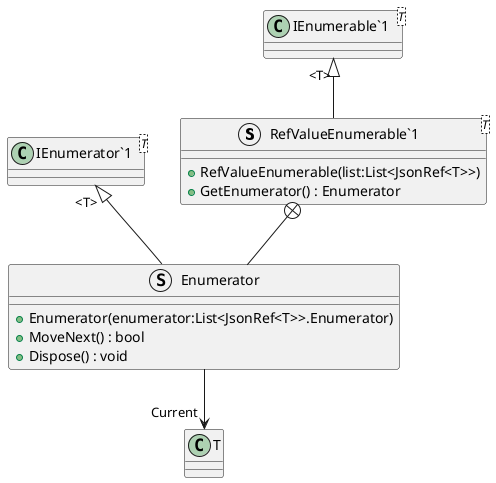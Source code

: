 @startuml
struct "RefValueEnumerable`1"<T> {
    + RefValueEnumerable(list:List<JsonRef<T>>)
    + GetEnumerator() : Enumerator
}
class "IEnumerable`1"<T> {
}
struct Enumerator {
    + Enumerator(enumerator:List<JsonRef<T>>.Enumerator)
    + MoveNext() : bool
    + Dispose() : void
}
class "IEnumerator`1"<T> {
}
"IEnumerable`1" "<T>" <|-- "RefValueEnumerable`1"
"RefValueEnumerable`1" +-- Enumerator
"IEnumerator`1" "<T>" <|-- Enumerator
Enumerator --> "Current" T
@enduml
